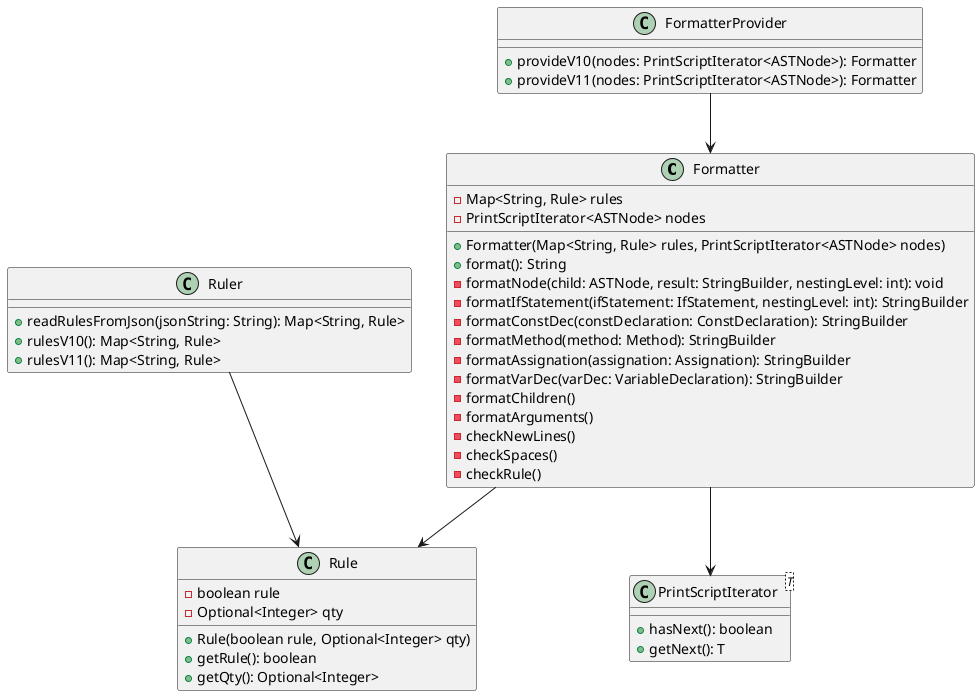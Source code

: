 @startuml

class Formatter {
    - Map<String, Rule> rules
    - PrintScriptIterator<ASTNode> nodes
    + Formatter(Map<String, Rule> rules, PrintScriptIterator<ASTNode> nodes)
    + format(): String
    - formatNode(child: ASTNode, result: StringBuilder, nestingLevel: int): void
    - formatIfStatement(ifStatement: IfStatement, nestingLevel: int): StringBuilder
    - formatConstDec(constDeclaration: ConstDeclaration): StringBuilder
    - formatMethod(method: Method): StringBuilder
    - formatAssignation(assignation: Assignation): StringBuilder
    - formatVarDec(varDec: VariableDeclaration): StringBuilder
    - formatChildren()
    - formatArguments()
    - checkNewLines()
    - checkSpaces()
    - checkRule()
}

class Rule {
    - boolean rule
    - Optional<Integer> qty
    + Rule(boolean rule, Optional<Integer> qty)
    + getRule(): boolean
    + getQty(): Optional<Integer>
}

class Ruler {
    + readRulesFromJson(jsonString: String): Map<String, Rule>
    + rulesV10(): Map<String, Rule>
    + rulesV11(): Map<String, Rule>
}

class PrintScriptIterator<T> {
    + hasNext(): boolean
    + getNext(): T
}

class FormatterProvider {
    + provideV10(nodes: PrintScriptIterator<ASTNode>): Formatter
    + provideV11(nodes: PrintScriptIterator<ASTNode>): Formatter
}

Formatter --> Rule
Formatter --> PrintScriptIterator
FormatterProvider --> Formatter
Ruler --> Rule

@enduml